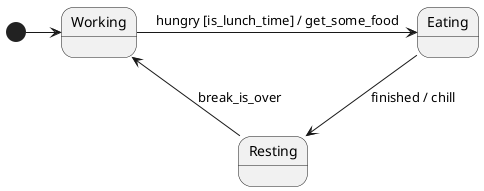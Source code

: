'
' Copyright (c) 2016 Krzysztof Jusiak (krzysztof at jusiak dot net)
'
' Distributed under the Boost Software License, Version 1.0.
' (See accompanying file LICENSE_1_0.txt or copy at http://www.boost.org/LICENSE_1_0.txt)
'
@startuml food.png

[*] -> Working
Working -> Eating : hungry [is_lunch_time] / get_some_food
Eating --> Resting : finished / chill
Resting --> Working : break_is_over

@enduml

